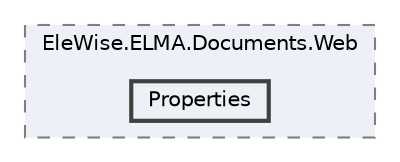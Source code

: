 digraph "Web/Modules/EleWise.ELMA.Documents.Web/Properties"
{
 // LATEX_PDF_SIZE
  bgcolor="transparent";
  edge [fontname=Helvetica,fontsize=10,labelfontname=Helvetica,labelfontsize=10];
  node [fontname=Helvetica,fontsize=10,shape=box,height=0.2,width=0.4];
  compound=true
  subgraph clusterdir_7b30ed932694c4fcdc3e91e9f60fe418 {
    graph [ bgcolor="#edf0f7", pencolor="grey50", label="EleWise.ELMA.Documents.Web", fontname=Helvetica,fontsize=10 style="filled,dashed", URL="dir_7b30ed932694c4fcdc3e91e9f60fe418.html",tooltip=""]
  dir_2f0e9541a67db077c9beb100e4fef3aa [label="Properties", fillcolor="#edf0f7", color="grey25", style="filled,bold", URL="dir_2f0e9541a67db077c9beb100e4fef3aa.html",tooltip=""];
  }
}
